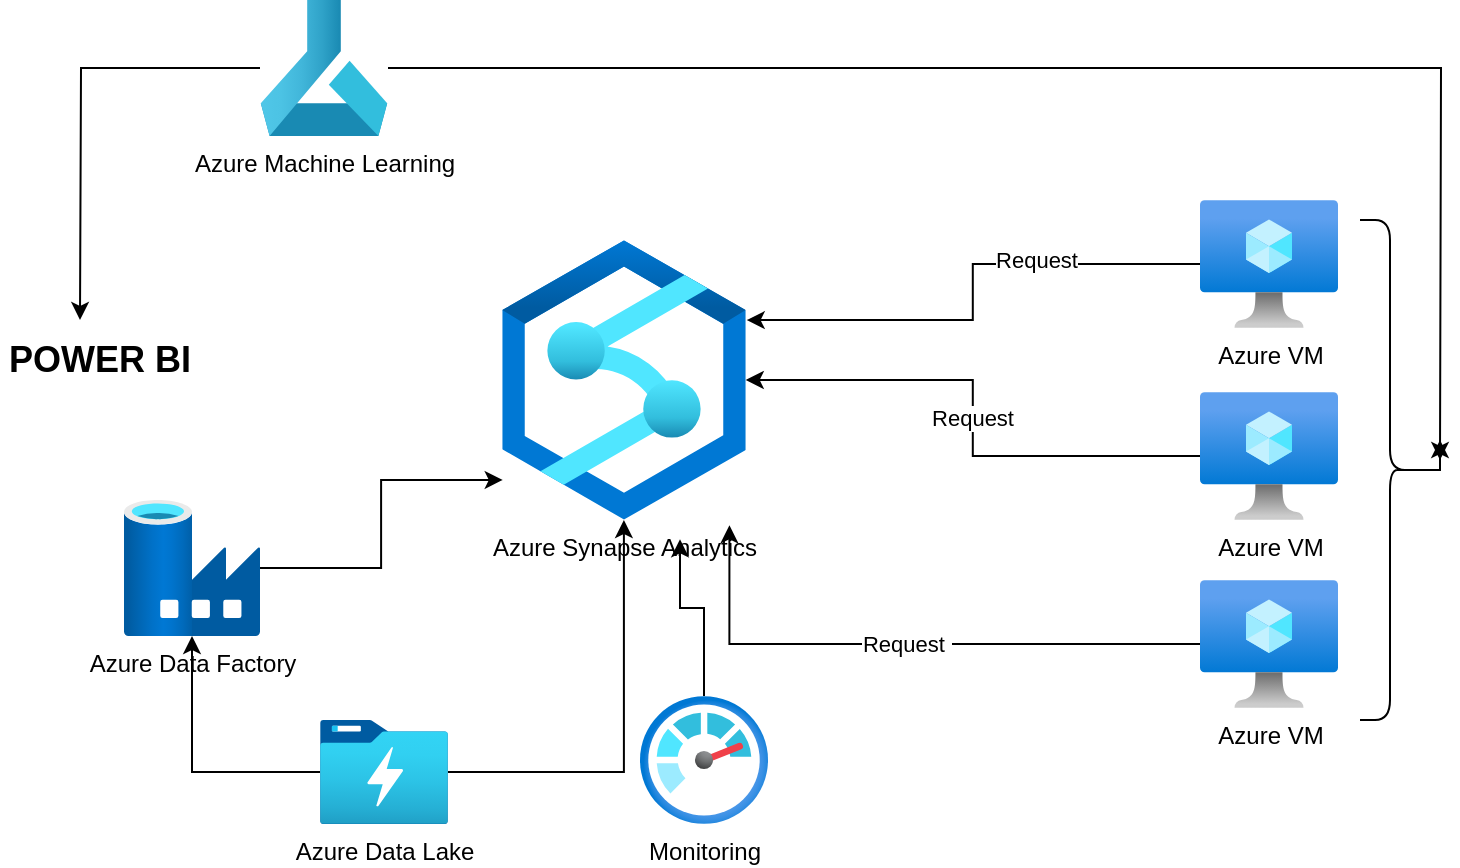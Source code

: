 <mxfile version="21.7.2" type="github">
  <diagram name="Page-1" id="u4gkWNF2DicID8pHKwn9">
    <mxGraphModel dx="1222" dy="697" grid="1" gridSize="10" guides="1" tooltips="1" connect="1" arrows="1" fold="1" page="1" pageScale="1" pageWidth="827" pageHeight="1169" math="0" shadow="0">
      <root>
        <mxCell id="0" />
        <mxCell id="1" parent="0" />
        <mxCell id="VCEq4vnMCMdbZMMMOL0R-1" value="Azure Synapse Analytics" style="image;aspect=fixed;html=1;points=[];align=center;fontSize=12;image=img/lib/azure2/databases/Azure_Synapse_Analytics.svg;" vertex="1" parent="1">
          <mxGeometry x="261.13" y="130" width="121.74" height="140" as="geometry" />
        </mxCell>
        <mxCell id="VCEq4vnMCMdbZMMMOL0R-16" style="edgeStyle=orthogonalEdgeStyle;rounded=0;orthogonalLoop=1;jettySize=auto;html=1;entryX=0.002;entryY=0.857;entryDx=0;entryDy=0;entryPerimeter=0;" edge="1" parent="1" source="VCEq4vnMCMdbZMMMOL0R-2" target="VCEq4vnMCMdbZMMMOL0R-1">
          <mxGeometry relative="1" as="geometry" />
        </mxCell>
        <mxCell id="VCEq4vnMCMdbZMMMOL0R-2" value="Azure Data Factory" style="image;aspect=fixed;html=1;points=[];align=center;fontSize=12;image=img/lib/azure2/databases/Data_Factory.svg;" vertex="1" parent="1">
          <mxGeometry x="72" y="260" width="68" height="68" as="geometry" />
        </mxCell>
        <mxCell id="VCEq4vnMCMdbZMMMOL0R-14" style="edgeStyle=orthogonalEdgeStyle;rounded=0;orthogonalLoop=1;jettySize=auto;html=1;" edge="1" parent="1" source="VCEq4vnMCMdbZMMMOL0R-3" target="VCEq4vnMCMdbZMMMOL0R-2">
          <mxGeometry relative="1" as="geometry" />
        </mxCell>
        <mxCell id="VCEq4vnMCMdbZMMMOL0R-17" style="edgeStyle=orthogonalEdgeStyle;rounded=0;orthogonalLoop=1;jettySize=auto;html=1;" edge="1" parent="1" source="VCEq4vnMCMdbZMMMOL0R-3" target="VCEq4vnMCMdbZMMMOL0R-1">
          <mxGeometry relative="1" as="geometry" />
        </mxCell>
        <mxCell id="VCEq4vnMCMdbZMMMOL0R-3" value="Azure Data Lake" style="image;aspect=fixed;html=1;points=[];align=center;fontSize=12;image=img/lib/azure2/storage/Data_Lake_Storage_Gen1.svg;" vertex="1" parent="1">
          <mxGeometry x="170" y="370" width="64" height="52" as="geometry" />
        </mxCell>
        <mxCell id="VCEq4vnMCMdbZMMMOL0R-19" style="edgeStyle=orthogonalEdgeStyle;rounded=0;orthogonalLoop=1;jettySize=auto;html=1;" edge="1" parent="1" source="VCEq4vnMCMdbZMMMOL0R-4">
          <mxGeometry relative="1" as="geometry">
            <mxPoint x="730" y="240" as="targetPoint" />
          </mxGeometry>
        </mxCell>
        <mxCell id="VCEq4vnMCMdbZMMMOL0R-26" style="edgeStyle=orthogonalEdgeStyle;rounded=0;orthogonalLoop=1;jettySize=auto;html=1;" edge="1" parent="1" source="VCEq4vnMCMdbZMMMOL0R-4">
          <mxGeometry relative="1" as="geometry">
            <mxPoint x="50" y="170.0" as="targetPoint" />
          </mxGeometry>
        </mxCell>
        <mxCell id="VCEq4vnMCMdbZMMMOL0R-4" value="Azure Machine Learning" style="image;aspect=fixed;html=1;points=[];align=center;fontSize=12;image=img/lib/azure2/ai_machine_learning/Machine_Learning.svg;" vertex="1" parent="1">
          <mxGeometry x="140" y="10" width="64" height="68" as="geometry" />
        </mxCell>
        <mxCell id="VCEq4vnMCMdbZMMMOL0R-12" style="edgeStyle=orthogonalEdgeStyle;rounded=0;orthogonalLoop=1;jettySize=auto;html=1;entryX=1.004;entryY=0.286;entryDx=0;entryDy=0;entryPerimeter=0;" edge="1" parent="1" source="VCEq4vnMCMdbZMMMOL0R-5" target="VCEq4vnMCMdbZMMMOL0R-1">
          <mxGeometry relative="1" as="geometry" />
        </mxCell>
        <mxCell id="VCEq4vnMCMdbZMMMOL0R-23" value="Request" style="edgeLabel;html=1;align=center;verticalAlign=middle;resizable=0;points=[];" vertex="1" connectable="0" parent="VCEq4vnMCMdbZMMMOL0R-12">
          <mxGeometry x="-0.356" y="-2" relative="1" as="geometry">
            <mxPoint as="offset" />
          </mxGeometry>
        </mxCell>
        <mxCell id="VCEq4vnMCMdbZMMMOL0R-5" value="Azure VM" style="image;aspect=fixed;html=1;points=[];align=center;fontSize=12;image=img/lib/azure2/compute/Virtual_Machine.svg;" vertex="1" parent="1">
          <mxGeometry x="610" y="110" width="69" height="64" as="geometry" />
        </mxCell>
        <mxCell id="VCEq4vnMCMdbZMMMOL0R-11" value="Request" style="edgeStyle=orthogonalEdgeStyle;rounded=0;orthogonalLoop=1;jettySize=auto;html=1;" edge="1" parent="1" source="VCEq4vnMCMdbZMMMOL0R-7" target="VCEq4vnMCMdbZMMMOL0R-1">
          <mxGeometry relative="1" as="geometry" />
        </mxCell>
        <mxCell id="VCEq4vnMCMdbZMMMOL0R-7" value="Azure VM" style="image;aspect=fixed;html=1;points=[];align=center;fontSize=12;image=img/lib/azure2/compute/Virtual_Machine.svg;" vertex="1" parent="1">
          <mxGeometry x="610" y="206" width="69" height="64" as="geometry" />
        </mxCell>
        <mxCell id="VCEq4vnMCMdbZMMMOL0R-13" value="Request&amp;nbsp;" style="edgeStyle=orthogonalEdgeStyle;rounded=0;orthogonalLoop=1;jettySize=auto;html=1;entryX=0.933;entryY=1.019;entryDx=0;entryDy=0;entryPerimeter=0;" edge="1" parent="1" source="VCEq4vnMCMdbZMMMOL0R-8" target="VCEq4vnMCMdbZMMMOL0R-1">
          <mxGeometry relative="1" as="geometry" />
        </mxCell>
        <mxCell id="VCEq4vnMCMdbZMMMOL0R-8" value="Azure VM" style="image;aspect=fixed;html=1;points=[];align=center;fontSize=12;image=img/lib/azure2/compute/Virtual_Machine.svg;" vertex="1" parent="1">
          <mxGeometry x="610" y="300" width="69" height="64" as="geometry" />
        </mxCell>
        <mxCell id="VCEq4vnMCMdbZMMMOL0R-22" style="edgeStyle=orthogonalEdgeStyle;rounded=0;orthogonalLoop=1;jettySize=auto;html=1;entryX=0.73;entryY=1.069;entryDx=0;entryDy=0;entryPerimeter=0;" edge="1" parent="1" source="VCEq4vnMCMdbZMMMOL0R-10" target="VCEq4vnMCMdbZMMMOL0R-1">
          <mxGeometry relative="1" as="geometry" />
        </mxCell>
        <mxCell id="VCEq4vnMCMdbZMMMOL0R-10" value="Monitoring" style="image;aspect=fixed;html=1;points=[];align=center;fontSize=12;image=img/lib/azure2/management_governance/Monitor.svg;" vertex="1" parent="1">
          <mxGeometry x="330" y="358" width="64" height="64" as="geometry" />
        </mxCell>
        <mxCell id="VCEq4vnMCMdbZMMMOL0R-21" style="edgeStyle=orthogonalEdgeStyle;rounded=0;orthogonalLoop=1;jettySize=auto;html=1;exitX=0.1;exitY=0.5;exitDx=0;exitDy=0;exitPerimeter=0;" edge="1" parent="1" source="VCEq4vnMCMdbZMMMOL0R-20">
          <mxGeometry relative="1" as="geometry">
            <mxPoint x="730" y="230" as="targetPoint" />
          </mxGeometry>
        </mxCell>
        <mxCell id="VCEq4vnMCMdbZMMMOL0R-20" value="" style="shape=curlyBracket;whiteSpace=wrap;html=1;rounded=1;flipH=1;labelPosition=right;verticalLabelPosition=middle;align=left;verticalAlign=middle;" vertex="1" parent="1">
          <mxGeometry x="690" y="120" width="30" height="250" as="geometry" />
        </mxCell>
        <mxCell id="VCEq4vnMCMdbZMMMOL0R-27" value="&lt;b&gt;&lt;font style=&quot;font-size: 18px;&quot;&gt;POWER BI&lt;/font&gt;&lt;/b&gt;" style="text;strokeColor=none;align=center;fillColor=none;html=1;verticalAlign=middle;whiteSpace=wrap;rounded=0;" vertex="1" parent="1">
          <mxGeometry x="10" y="160" width="100" height="60" as="geometry" />
        </mxCell>
      </root>
    </mxGraphModel>
  </diagram>
</mxfile>
